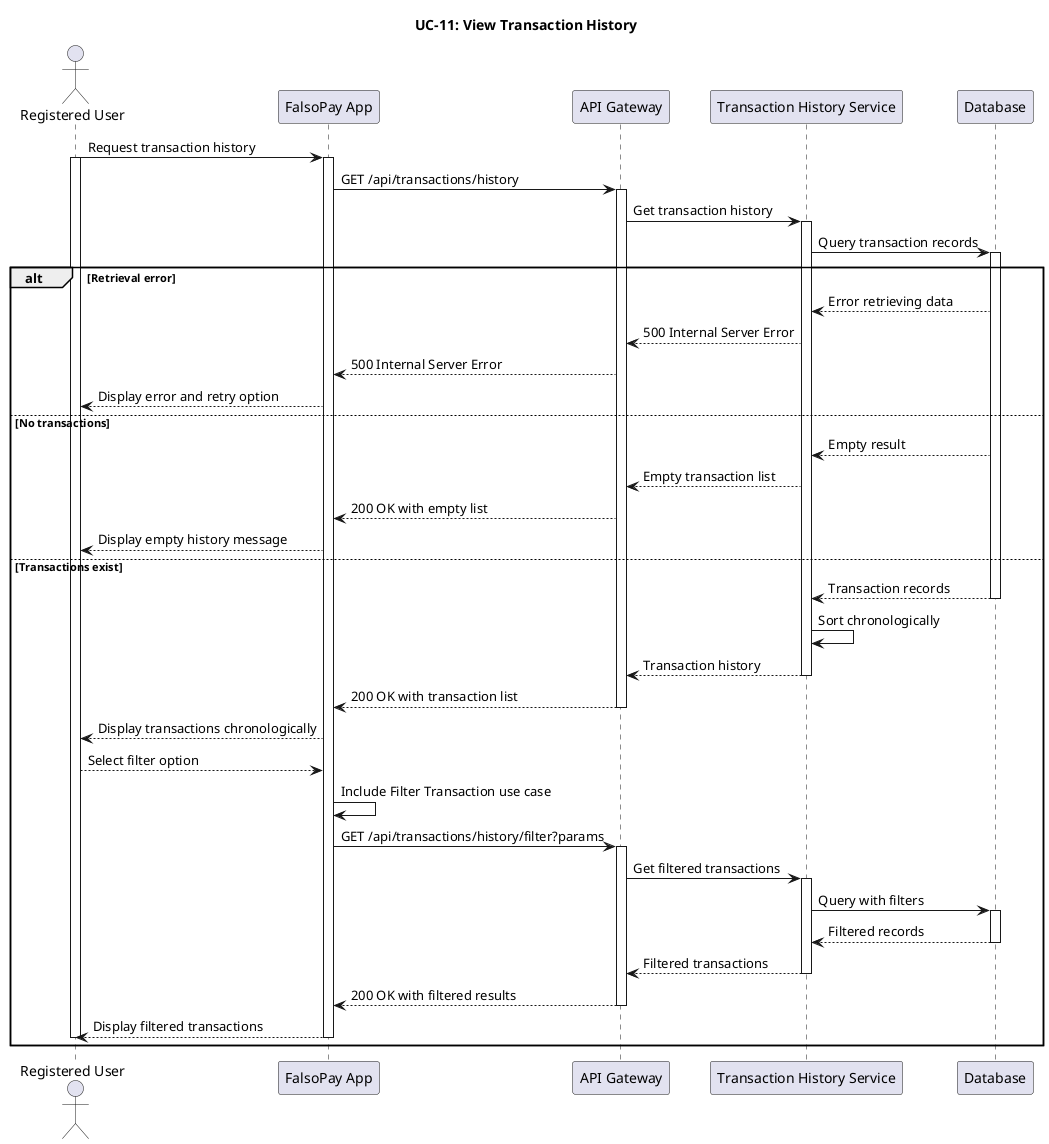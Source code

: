 @startuml UC11-ViewTransactionHistory

actor "Registered User" as User
participant "FalsoPay App" as App
participant "API Gateway" as Gateway
participant "Transaction History Service" as HistoryService
participant "Database" as DB

title UC-11: View Transaction History

User -> App: Request transaction history
activate App
activate User

App -> Gateway: GET /api/transactions/history
activate Gateway

Gateway -> HistoryService: Get transaction history
activate HistoryService

HistoryService -> DB: Query transaction records
activate DB

alt Retrieval error
    DB --> HistoryService: Error retrieving data
    HistoryService --> Gateway: 500 Internal Server Error
    Gateway --> App: 500 Internal Server Error
    App --> User: Display error and retry option
else No transactions
    DB --> HistoryService: Empty result
    HistoryService --> Gateway: Empty transaction list
    Gateway --> App: 200 OK with empty list
    App --> User: Display empty history message
else Transactions exist
    DB --> HistoryService: Transaction records
    deactivate DB
    
    HistoryService -> HistoryService: Sort chronologically
    HistoryService --> Gateway: Transaction history
    deactivate HistoryService
    
    Gateway --> App: 200 OK with transaction list
    deactivate Gateway
    
    App --> User: Display transactions chronologically
    
    User --> App: Select filter option
    
    
    App -> App: Include Filter Transaction use case
    
    App -> Gateway: GET /api/transactions/history/filter?params
    activate Gateway
    
    Gateway -> HistoryService: Get filtered transactions
    activate HistoryService
    
    HistoryService -> DB: Query with filters
    activate DB
    DB --> HistoryService: Filtered records
    deactivate DB
    
    HistoryService --> Gateway: Filtered transactions
    deactivate HistoryService
    
    Gateway --> App: 200 OK with filtered results
    deactivate Gateway
    
    App --> User: Display filtered transactions
    deactivate App
    deactivate User
end

@enduml 